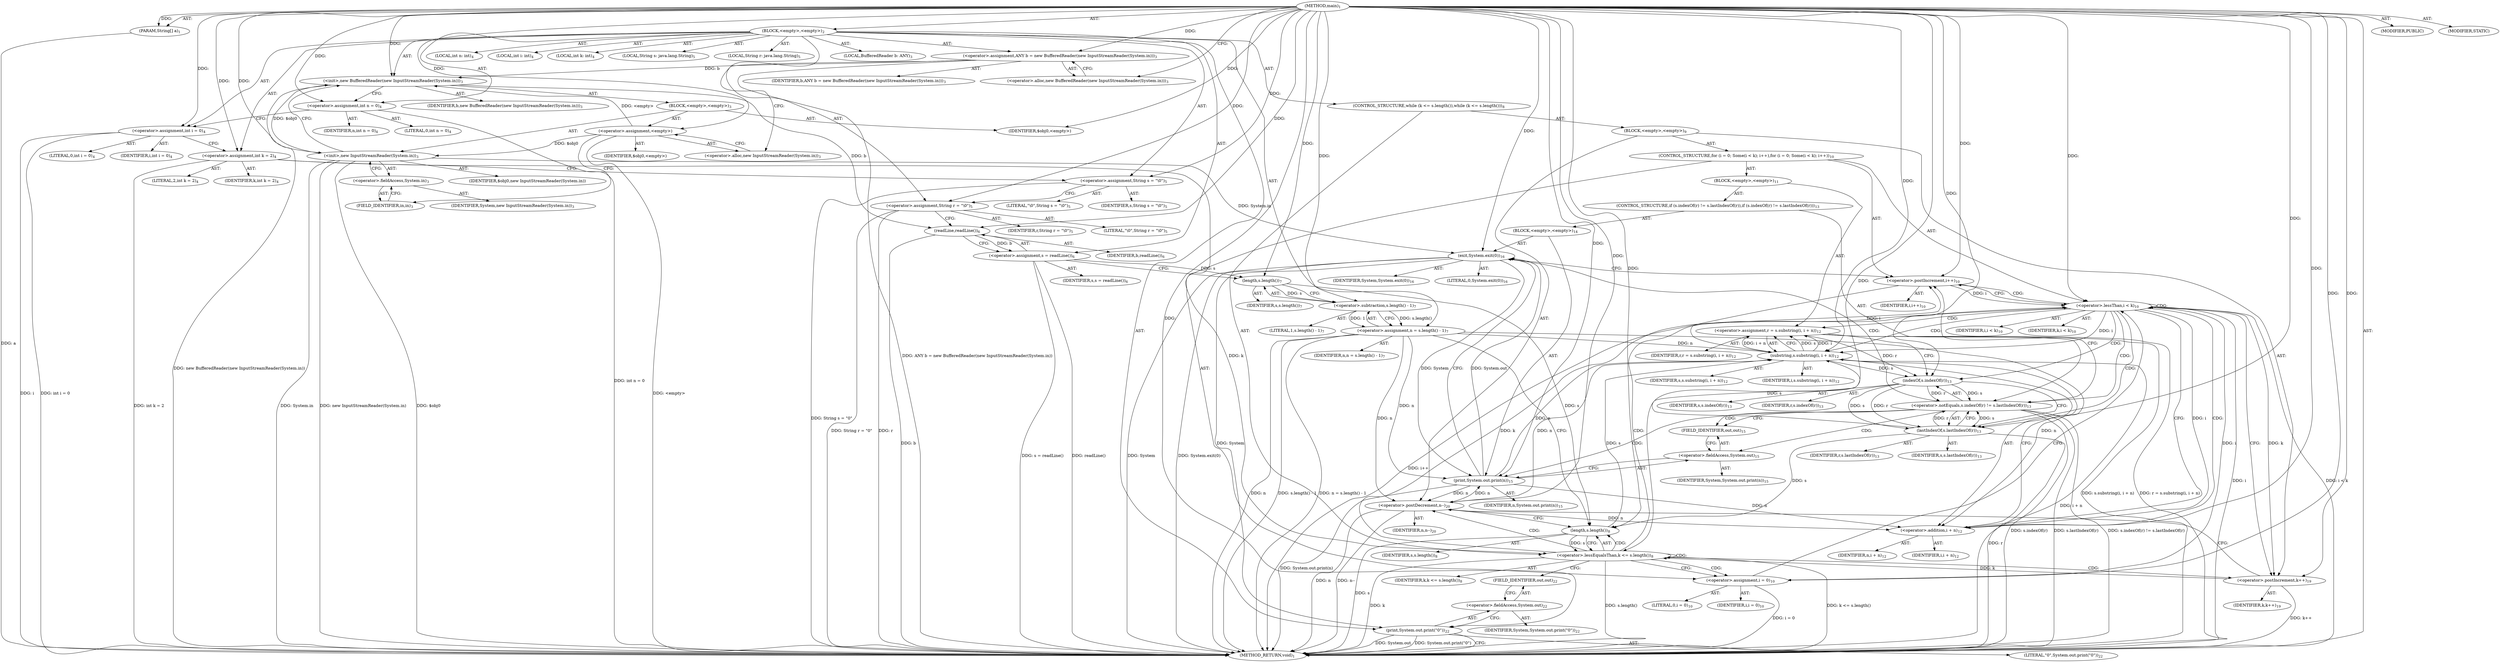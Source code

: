 digraph "main" {  
"19" [label = <(METHOD,main)<SUB>1</SUB>> ]
"20" [label = <(PARAM,String[] a)<SUB>1</SUB>> ]
"21" [label = <(BLOCK,&lt;empty&gt;,&lt;empty&gt;)<SUB>2</SUB>> ]
"4" [label = <(LOCAL,BufferedReader b: ANY)<SUB>3</SUB>> ]
"22" [label = <(&lt;operator&gt;.assignment,ANY b = new BufferedReader(new InputStreamReader(System.in)))<SUB>3</SUB>> ]
"23" [label = <(IDENTIFIER,b,ANY b = new BufferedReader(new InputStreamReader(System.in)))<SUB>3</SUB>> ]
"24" [label = <(&lt;operator&gt;.alloc,new BufferedReader(new InputStreamReader(System.in)))<SUB>3</SUB>> ]
"25" [label = <(&lt;init&gt;,new BufferedReader(new InputStreamReader(System.in)))<SUB>3</SUB>> ]
"3" [label = <(IDENTIFIER,b,new BufferedReader(new InputStreamReader(System.in)))<SUB>3</SUB>> ]
"26" [label = <(BLOCK,&lt;empty&gt;,&lt;empty&gt;)<SUB>3</SUB>> ]
"27" [label = <(&lt;operator&gt;.assignment,&lt;empty&gt;)> ]
"28" [label = <(IDENTIFIER,$obj0,&lt;empty&gt;)> ]
"29" [label = <(&lt;operator&gt;.alloc,new InputStreamReader(System.in))<SUB>3</SUB>> ]
"30" [label = <(&lt;init&gt;,new InputStreamReader(System.in))<SUB>3</SUB>> ]
"31" [label = <(IDENTIFIER,$obj0,new InputStreamReader(System.in))> ]
"32" [label = <(&lt;operator&gt;.fieldAccess,System.in)<SUB>3</SUB>> ]
"33" [label = <(IDENTIFIER,System,new InputStreamReader(System.in))<SUB>3</SUB>> ]
"34" [label = <(FIELD_IDENTIFIER,in,in)<SUB>3</SUB>> ]
"35" [label = <(IDENTIFIER,$obj0,&lt;empty&gt;)> ]
"36" [label = <(LOCAL,int n: int)<SUB>4</SUB>> ]
"37" [label = <(LOCAL,int i: int)<SUB>4</SUB>> ]
"38" [label = <(LOCAL,int k: int)<SUB>4</SUB>> ]
"39" [label = <(&lt;operator&gt;.assignment,int n = 0)<SUB>4</SUB>> ]
"40" [label = <(IDENTIFIER,n,int n = 0)<SUB>4</SUB>> ]
"41" [label = <(LITERAL,0,int n = 0)<SUB>4</SUB>> ]
"42" [label = <(&lt;operator&gt;.assignment,int i = 0)<SUB>4</SUB>> ]
"43" [label = <(IDENTIFIER,i,int i = 0)<SUB>4</SUB>> ]
"44" [label = <(LITERAL,0,int i = 0)<SUB>4</SUB>> ]
"45" [label = <(&lt;operator&gt;.assignment,int k = 2)<SUB>4</SUB>> ]
"46" [label = <(IDENTIFIER,k,int k = 2)<SUB>4</SUB>> ]
"47" [label = <(LITERAL,2,int k = 2)<SUB>4</SUB>> ]
"48" [label = <(LOCAL,String s: java.lang.String)<SUB>5</SUB>> ]
"49" [label = <(LOCAL,String r: java.lang.String)<SUB>5</SUB>> ]
"50" [label = <(&lt;operator&gt;.assignment,String s = &quot;\0&quot;)<SUB>5</SUB>> ]
"51" [label = <(IDENTIFIER,s,String s = &quot;\0&quot;)<SUB>5</SUB>> ]
"52" [label = <(LITERAL,&quot;\0&quot;,String s = &quot;\0&quot;)<SUB>5</SUB>> ]
"53" [label = <(&lt;operator&gt;.assignment,String r = &quot;\0&quot;)<SUB>5</SUB>> ]
"54" [label = <(IDENTIFIER,r,String r = &quot;\0&quot;)<SUB>5</SUB>> ]
"55" [label = <(LITERAL,&quot;\0&quot;,String r = &quot;\0&quot;)<SUB>5</SUB>> ]
"56" [label = <(&lt;operator&gt;.assignment,s = readLine())<SUB>6</SUB>> ]
"57" [label = <(IDENTIFIER,s,s = readLine())<SUB>6</SUB>> ]
"58" [label = <(readLine,readLine())<SUB>6</SUB>> ]
"59" [label = <(IDENTIFIER,b,readLine())<SUB>6</SUB>> ]
"60" [label = <(&lt;operator&gt;.assignment,n = s.length() - 1)<SUB>7</SUB>> ]
"61" [label = <(IDENTIFIER,n,n = s.length() - 1)<SUB>7</SUB>> ]
"62" [label = <(&lt;operator&gt;.subtraction,s.length() - 1)<SUB>7</SUB>> ]
"63" [label = <(length,s.length())<SUB>7</SUB>> ]
"64" [label = <(IDENTIFIER,s,s.length())<SUB>7</SUB>> ]
"65" [label = <(LITERAL,1,s.length() - 1)<SUB>7</SUB>> ]
"66" [label = <(CONTROL_STRUCTURE,while (k &lt;= s.length()),while (k &lt;= s.length()))<SUB>8</SUB>> ]
"67" [label = <(&lt;operator&gt;.lessEqualsThan,k &lt;= s.length())<SUB>8</SUB>> ]
"68" [label = <(IDENTIFIER,k,k &lt;= s.length())<SUB>8</SUB>> ]
"69" [label = <(length,s.length())<SUB>8</SUB>> ]
"70" [label = <(IDENTIFIER,s,s.length())<SUB>8</SUB>> ]
"71" [label = <(BLOCK,&lt;empty&gt;,&lt;empty&gt;)<SUB>9</SUB>> ]
"72" [label = <(CONTROL_STRUCTURE,for (i = 0; Some(i &lt; k); i++),for (i = 0; Some(i &lt; k); i++))<SUB>10</SUB>> ]
"73" [label = <(&lt;operator&gt;.assignment,i = 0)<SUB>10</SUB>> ]
"74" [label = <(IDENTIFIER,i,i = 0)<SUB>10</SUB>> ]
"75" [label = <(LITERAL,0,i = 0)<SUB>10</SUB>> ]
"76" [label = <(&lt;operator&gt;.lessThan,i &lt; k)<SUB>10</SUB>> ]
"77" [label = <(IDENTIFIER,i,i &lt; k)<SUB>10</SUB>> ]
"78" [label = <(IDENTIFIER,k,i &lt; k)<SUB>10</SUB>> ]
"79" [label = <(&lt;operator&gt;.postIncrement,i++)<SUB>10</SUB>> ]
"80" [label = <(IDENTIFIER,i,i++)<SUB>10</SUB>> ]
"81" [label = <(BLOCK,&lt;empty&gt;,&lt;empty&gt;)<SUB>11</SUB>> ]
"82" [label = <(&lt;operator&gt;.assignment,r = s.substring(i, i + n))<SUB>12</SUB>> ]
"83" [label = <(IDENTIFIER,r,r = s.substring(i, i + n))<SUB>12</SUB>> ]
"84" [label = <(substring,s.substring(i, i + n))<SUB>12</SUB>> ]
"85" [label = <(IDENTIFIER,s,s.substring(i, i + n))<SUB>12</SUB>> ]
"86" [label = <(IDENTIFIER,i,s.substring(i, i + n))<SUB>12</SUB>> ]
"87" [label = <(&lt;operator&gt;.addition,i + n)<SUB>12</SUB>> ]
"88" [label = <(IDENTIFIER,i,i + n)<SUB>12</SUB>> ]
"89" [label = <(IDENTIFIER,n,i + n)<SUB>12</SUB>> ]
"90" [label = <(CONTROL_STRUCTURE,if (s.indexOf(r) != s.lastIndexOf(r)),if (s.indexOf(r) != s.lastIndexOf(r)))<SUB>13</SUB>> ]
"91" [label = <(&lt;operator&gt;.notEquals,s.indexOf(r) != s.lastIndexOf(r))<SUB>13</SUB>> ]
"92" [label = <(indexOf,s.indexOf(r))<SUB>13</SUB>> ]
"93" [label = <(IDENTIFIER,s,s.indexOf(r))<SUB>13</SUB>> ]
"94" [label = <(IDENTIFIER,r,s.indexOf(r))<SUB>13</SUB>> ]
"95" [label = <(lastIndexOf,s.lastIndexOf(r))<SUB>13</SUB>> ]
"96" [label = <(IDENTIFIER,s,s.lastIndexOf(r))<SUB>13</SUB>> ]
"97" [label = <(IDENTIFIER,r,s.lastIndexOf(r))<SUB>13</SUB>> ]
"98" [label = <(BLOCK,&lt;empty&gt;,&lt;empty&gt;)<SUB>14</SUB>> ]
"99" [label = <(print,System.out.print(n))<SUB>15</SUB>> ]
"100" [label = <(&lt;operator&gt;.fieldAccess,System.out)<SUB>15</SUB>> ]
"101" [label = <(IDENTIFIER,System,System.out.print(n))<SUB>15</SUB>> ]
"102" [label = <(FIELD_IDENTIFIER,out,out)<SUB>15</SUB>> ]
"103" [label = <(IDENTIFIER,n,System.out.print(n))<SUB>15</SUB>> ]
"104" [label = <(exit,System.exit(0))<SUB>16</SUB>> ]
"105" [label = <(IDENTIFIER,System,System.exit(0))<SUB>16</SUB>> ]
"106" [label = <(LITERAL,0,System.exit(0))<SUB>16</SUB>> ]
"107" [label = <(&lt;operator&gt;.postIncrement,k++)<SUB>19</SUB>> ]
"108" [label = <(IDENTIFIER,k,k++)<SUB>19</SUB>> ]
"109" [label = <(&lt;operator&gt;.postDecrement,n--)<SUB>20</SUB>> ]
"110" [label = <(IDENTIFIER,n,n--)<SUB>20</SUB>> ]
"111" [label = <(print,System.out.print(&quot;0&quot;))<SUB>22</SUB>> ]
"112" [label = <(&lt;operator&gt;.fieldAccess,System.out)<SUB>22</SUB>> ]
"113" [label = <(IDENTIFIER,System,System.out.print(&quot;0&quot;))<SUB>22</SUB>> ]
"114" [label = <(FIELD_IDENTIFIER,out,out)<SUB>22</SUB>> ]
"115" [label = <(LITERAL,&quot;0&quot;,System.out.print(&quot;0&quot;))<SUB>22</SUB>> ]
"116" [label = <(MODIFIER,PUBLIC)> ]
"117" [label = <(MODIFIER,STATIC)> ]
"118" [label = <(METHOD_RETURN,void)<SUB>1</SUB>> ]
  "19" -> "20"  [ label = "AST: "] 
  "19" -> "21"  [ label = "AST: "] 
  "19" -> "116"  [ label = "AST: "] 
  "19" -> "117"  [ label = "AST: "] 
  "19" -> "118"  [ label = "AST: "] 
  "21" -> "4"  [ label = "AST: "] 
  "21" -> "22"  [ label = "AST: "] 
  "21" -> "25"  [ label = "AST: "] 
  "21" -> "36"  [ label = "AST: "] 
  "21" -> "37"  [ label = "AST: "] 
  "21" -> "38"  [ label = "AST: "] 
  "21" -> "39"  [ label = "AST: "] 
  "21" -> "42"  [ label = "AST: "] 
  "21" -> "45"  [ label = "AST: "] 
  "21" -> "48"  [ label = "AST: "] 
  "21" -> "49"  [ label = "AST: "] 
  "21" -> "50"  [ label = "AST: "] 
  "21" -> "53"  [ label = "AST: "] 
  "21" -> "56"  [ label = "AST: "] 
  "21" -> "60"  [ label = "AST: "] 
  "21" -> "66"  [ label = "AST: "] 
  "21" -> "111"  [ label = "AST: "] 
  "22" -> "23"  [ label = "AST: "] 
  "22" -> "24"  [ label = "AST: "] 
  "25" -> "3"  [ label = "AST: "] 
  "25" -> "26"  [ label = "AST: "] 
  "26" -> "27"  [ label = "AST: "] 
  "26" -> "30"  [ label = "AST: "] 
  "26" -> "35"  [ label = "AST: "] 
  "27" -> "28"  [ label = "AST: "] 
  "27" -> "29"  [ label = "AST: "] 
  "30" -> "31"  [ label = "AST: "] 
  "30" -> "32"  [ label = "AST: "] 
  "32" -> "33"  [ label = "AST: "] 
  "32" -> "34"  [ label = "AST: "] 
  "39" -> "40"  [ label = "AST: "] 
  "39" -> "41"  [ label = "AST: "] 
  "42" -> "43"  [ label = "AST: "] 
  "42" -> "44"  [ label = "AST: "] 
  "45" -> "46"  [ label = "AST: "] 
  "45" -> "47"  [ label = "AST: "] 
  "50" -> "51"  [ label = "AST: "] 
  "50" -> "52"  [ label = "AST: "] 
  "53" -> "54"  [ label = "AST: "] 
  "53" -> "55"  [ label = "AST: "] 
  "56" -> "57"  [ label = "AST: "] 
  "56" -> "58"  [ label = "AST: "] 
  "58" -> "59"  [ label = "AST: "] 
  "60" -> "61"  [ label = "AST: "] 
  "60" -> "62"  [ label = "AST: "] 
  "62" -> "63"  [ label = "AST: "] 
  "62" -> "65"  [ label = "AST: "] 
  "63" -> "64"  [ label = "AST: "] 
  "66" -> "67"  [ label = "AST: "] 
  "66" -> "71"  [ label = "AST: "] 
  "67" -> "68"  [ label = "AST: "] 
  "67" -> "69"  [ label = "AST: "] 
  "69" -> "70"  [ label = "AST: "] 
  "71" -> "72"  [ label = "AST: "] 
  "71" -> "107"  [ label = "AST: "] 
  "71" -> "109"  [ label = "AST: "] 
  "72" -> "73"  [ label = "AST: "] 
  "72" -> "76"  [ label = "AST: "] 
  "72" -> "79"  [ label = "AST: "] 
  "72" -> "81"  [ label = "AST: "] 
  "73" -> "74"  [ label = "AST: "] 
  "73" -> "75"  [ label = "AST: "] 
  "76" -> "77"  [ label = "AST: "] 
  "76" -> "78"  [ label = "AST: "] 
  "79" -> "80"  [ label = "AST: "] 
  "81" -> "82"  [ label = "AST: "] 
  "81" -> "90"  [ label = "AST: "] 
  "82" -> "83"  [ label = "AST: "] 
  "82" -> "84"  [ label = "AST: "] 
  "84" -> "85"  [ label = "AST: "] 
  "84" -> "86"  [ label = "AST: "] 
  "84" -> "87"  [ label = "AST: "] 
  "87" -> "88"  [ label = "AST: "] 
  "87" -> "89"  [ label = "AST: "] 
  "90" -> "91"  [ label = "AST: "] 
  "90" -> "98"  [ label = "AST: "] 
  "91" -> "92"  [ label = "AST: "] 
  "91" -> "95"  [ label = "AST: "] 
  "92" -> "93"  [ label = "AST: "] 
  "92" -> "94"  [ label = "AST: "] 
  "95" -> "96"  [ label = "AST: "] 
  "95" -> "97"  [ label = "AST: "] 
  "98" -> "99"  [ label = "AST: "] 
  "98" -> "104"  [ label = "AST: "] 
  "99" -> "100"  [ label = "AST: "] 
  "99" -> "103"  [ label = "AST: "] 
  "100" -> "101"  [ label = "AST: "] 
  "100" -> "102"  [ label = "AST: "] 
  "104" -> "105"  [ label = "AST: "] 
  "104" -> "106"  [ label = "AST: "] 
  "107" -> "108"  [ label = "AST: "] 
  "109" -> "110"  [ label = "AST: "] 
  "111" -> "112"  [ label = "AST: "] 
  "111" -> "115"  [ label = "AST: "] 
  "112" -> "113"  [ label = "AST: "] 
  "112" -> "114"  [ label = "AST: "] 
  "22" -> "29"  [ label = "CFG: "] 
  "25" -> "39"  [ label = "CFG: "] 
  "39" -> "42"  [ label = "CFG: "] 
  "42" -> "45"  [ label = "CFG: "] 
  "45" -> "50"  [ label = "CFG: "] 
  "50" -> "53"  [ label = "CFG: "] 
  "53" -> "58"  [ label = "CFG: "] 
  "56" -> "63"  [ label = "CFG: "] 
  "60" -> "69"  [ label = "CFG: "] 
  "111" -> "118"  [ label = "CFG: "] 
  "24" -> "22"  [ label = "CFG: "] 
  "58" -> "56"  [ label = "CFG: "] 
  "62" -> "60"  [ label = "CFG: "] 
  "67" -> "73"  [ label = "CFG: "] 
  "67" -> "114"  [ label = "CFG: "] 
  "112" -> "111"  [ label = "CFG: "] 
  "27" -> "34"  [ label = "CFG: "] 
  "30" -> "25"  [ label = "CFG: "] 
  "63" -> "62"  [ label = "CFG: "] 
  "69" -> "67"  [ label = "CFG: "] 
  "107" -> "109"  [ label = "CFG: "] 
  "109" -> "69"  [ label = "CFG: "] 
  "114" -> "112"  [ label = "CFG: "] 
  "29" -> "27"  [ label = "CFG: "] 
  "32" -> "30"  [ label = "CFG: "] 
  "73" -> "76"  [ label = "CFG: "] 
  "76" -> "87"  [ label = "CFG: "] 
  "76" -> "107"  [ label = "CFG: "] 
  "79" -> "76"  [ label = "CFG: "] 
  "34" -> "32"  [ label = "CFG: "] 
  "82" -> "92"  [ label = "CFG: "] 
  "84" -> "82"  [ label = "CFG: "] 
  "91" -> "102"  [ label = "CFG: "] 
  "91" -> "79"  [ label = "CFG: "] 
  "87" -> "84"  [ label = "CFG: "] 
  "92" -> "95"  [ label = "CFG: "] 
  "95" -> "91"  [ label = "CFG: "] 
  "99" -> "104"  [ label = "CFG: "] 
  "104" -> "79"  [ label = "CFG: "] 
  "100" -> "99"  [ label = "CFG: "] 
  "102" -> "100"  [ label = "CFG: "] 
  "19" -> "24"  [ label = "CFG: "] 
  "20" -> "118"  [ label = "DDG: a"] 
  "22" -> "118"  [ label = "DDG: ANY b = new BufferedReader(new InputStreamReader(System.in))"] 
  "27" -> "118"  [ label = "DDG: &lt;empty&gt;"] 
  "30" -> "118"  [ label = "DDG: $obj0"] 
  "30" -> "118"  [ label = "DDG: System.in"] 
  "30" -> "118"  [ label = "DDG: new InputStreamReader(System.in)"] 
  "25" -> "118"  [ label = "DDG: new BufferedReader(new InputStreamReader(System.in))"] 
  "39" -> "118"  [ label = "DDG: int n = 0"] 
  "42" -> "118"  [ label = "DDG: i"] 
  "42" -> "118"  [ label = "DDG: int i = 0"] 
  "45" -> "118"  [ label = "DDG: int k = 2"] 
  "50" -> "118"  [ label = "DDG: String s = &quot;\0&quot;"] 
  "53" -> "118"  [ label = "DDG: r"] 
  "53" -> "118"  [ label = "DDG: String r = &quot;\0&quot;"] 
  "58" -> "118"  [ label = "DDG: b"] 
  "56" -> "118"  [ label = "DDG: readLine()"] 
  "56" -> "118"  [ label = "DDG: s = readLine()"] 
  "60" -> "118"  [ label = "DDG: n"] 
  "60" -> "118"  [ label = "DDG: s.length() - 1"] 
  "60" -> "118"  [ label = "DDG: n = s.length() - 1"] 
  "67" -> "118"  [ label = "DDG: k"] 
  "69" -> "118"  [ label = "DDG: s"] 
  "67" -> "118"  [ label = "DDG: s.length()"] 
  "67" -> "118"  [ label = "DDG: k &lt;= s.length()"] 
  "111" -> "118"  [ label = "DDG: System.out"] 
  "111" -> "118"  [ label = "DDG: System.out.print(&quot;0&quot;)"] 
  "73" -> "118"  [ label = "DDG: i = 0"] 
  "76" -> "118"  [ label = "DDG: i"] 
  "76" -> "118"  [ label = "DDG: i &lt; k"] 
  "107" -> "118"  [ label = "DDG: k++"] 
  "109" -> "118"  [ label = "DDG: n"] 
  "109" -> "118"  [ label = "DDG: n--"] 
  "84" -> "118"  [ label = "DDG: i + n"] 
  "82" -> "118"  [ label = "DDG: s.substring(i, i + n)"] 
  "82" -> "118"  [ label = "DDG: r = s.substring(i, i + n)"] 
  "91" -> "118"  [ label = "DDG: s.indexOf(r)"] 
  "95" -> "118"  [ label = "DDG: r"] 
  "91" -> "118"  [ label = "DDG: s.lastIndexOf(r)"] 
  "91" -> "118"  [ label = "DDG: s.indexOf(r) != s.lastIndexOf(r)"] 
  "99" -> "118"  [ label = "DDG: System.out.print(n)"] 
  "104" -> "118"  [ label = "DDG: System"] 
  "104" -> "118"  [ label = "DDG: System.exit(0)"] 
  "79" -> "118"  [ label = "DDG: i++"] 
  "19" -> "20"  [ label = "DDG: "] 
  "19" -> "22"  [ label = "DDG: "] 
  "19" -> "39"  [ label = "DDG: "] 
  "19" -> "42"  [ label = "DDG: "] 
  "19" -> "45"  [ label = "DDG: "] 
  "19" -> "50"  [ label = "DDG: "] 
  "19" -> "53"  [ label = "DDG: "] 
  "58" -> "56"  [ label = "DDG: b"] 
  "62" -> "60"  [ label = "DDG: s.length()"] 
  "62" -> "60"  [ label = "DDG: 1"] 
  "22" -> "25"  [ label = "DDG: b"] 
  "19" -> "25"  [ label = "DDG: "] 
  "27" -> "25"  [ label = "DDG: &lt;empty&gt;"] 
  "30" -> "25"  [ label = "DDG: $obj0"] 
  "104" -> "111"  [ label = "DDG: System"] 
  "19" -> "111"  [ label = "DDG: "] 
  "19" -> "27"  [ label = "DDG: "] 
  "19" -> "35"  [ label = "DDG: "] 
  "25" -> "58"  [ label = "DDG: b"] 
  "19" -> "58"  [ label = "DDG: "] 
  "63" -> "62"  [ label = "DDG: s"] 
  "19" -> "62"  [ label = "DDG: "] 
  "45" -> "67"  [ label = "DDG: k"] 
  "107" -> "67"  [ label = "DDG: k"] 
  "19" -> "67"  [ label = "DDG: "] 
  "69" -> "67"  [ label = "DDG: s"] 
  "27" -> "30"  [ label = "DDG: $obj0"] 
  "19" -> "30"  [ label = "DDG: "] 
  "56" -> "63"  [ label = "DDG: s"] 
  "19" -> "63"  [ label = "DDG: "] 
  "63" -> "69"  [ label = "DDG: s"] 
  "95" -> "69"  [ label = "DDG: s"] 
  "19" -> "69"  [ label = "DDG: "] 
  "19" -> "73"  [ label = "DDG: "] 
  "76" -> "107"  [ label = "DDG: k"] 
  "19" -> "107"  [ label = "DDG: "] 
  "60" -> "109"  [ label = "DDG: n"] 
  "99" -> "109"  [ label = "DDG: n"] 
  "19" -> "109"  [ label = "DDG: "] 
  "73" -> "76"  [ label = "DDG: i"] 
  "79" -> "76"  [ label = "DDG: i"] 
  "19" -> "76"  [ label = "DDG: "] 
  "67" -> "76"  [ label = "DDG: k"] 
  "84" -> "79"  [ label = "DDG: i"] 
  "19" -> "79"  [ label = "DDG: "] 
  "84" -> "82"  [ label = "DDG: s"] 
  "84" -> "82"  [ label = "DDG: i"] 
  "84" -> "82"  [ label = "DDG: i + n"] 
  "69" -> "84"  [ label = "DDG: s"] 
  "95" -> "84"  [ label = "DDG: s"] 
  "19" -> "84"  [ label = "DDG: "] 
  "76" -> "84"  [ label = "DDG: i"] 
  "60" -> "84"  [ label = "DDG: n"] 
  "109" -> "84"  [ label = "DDG: n"] 
  "99" -> "84"  [ label = "DDG: n"] 
  "92" -> "91"  [ label = "DDG: s"] 
  "92" -> "91"  [ label = "DDG: r"] 
  "95" -> "91"  [ label = "DDG: s"] 
  "95" -> "91"  [ label = "DDG: r"] 
  "76" -> "87"  [ label = "DDG: i"] 
  "19" -> "87"  [ label = "DDG: "] 
  "60" -> "87"  [ label = "DDG: n"] 
  "109" -> "87"  [ label = "DDG: n"] 
  "99" -> "87"  [ label = "DDG: n"] 
  "84" -> "92"  [ label = "DDG: s"] 
  "19" -> "92"  [ label = "DDG: "] 
  "82" -> "92"  [ label = "DDG: r"] 
  "92" -> "95"  [ label = "DDG: s"] 
  "19" -> "95"  [ label = "DDG: "] 
  "92" -> "95"  [ label = "DDG: r"] 
  "104" -> "99"  [ label = "DDG: System"] 
  "19" -> "99"  [ label = "DDG: "] 
  "60" -> "99"  [ label = "DDG: n"] 
  "109" -> "99"  [ label = "DDG: n"] 
  "30" -> "104"  [ label = "DDG: System.in"] 
  "99" -> "104"  [ label = "DDG: System.out"] 
  "19" -> "104"  [ label = "DDG: "] 
  "67" -> "107"  [ label = "CDG: "] 
  "67" -> "73"  [ label = "CDG: "] 
  "67" -> "69"  [ label = "CDG: "] 
  "67" -> "67"  [ label = "CDG: "] 
  "67" -> "76"  [ label = "CDG: "] 
  "67" -> "109"  [ label = "CDG: "] 
  "76" -> "84"  [ label = "CDG: "] 
  "76" -> "95"  [ label = "CDG: "] 
  "76" -> "92"  [ label = "CDG: "] 
  "76" -> "76"  [ label = "CDG: "] 
  "76" -> "87"  [ label = "CDG: "] 
  "76" -> "91"  [ label = "CDG: "] 
  "76" -> "82"  [ label = "CDG: "] 
  "76" -> "79"  [ label = "CDG: "] 
  "91" -> "99"  [ label = "CDG: "] 
  "91" -> "100"  [ label = "CDG: "] 
  "91" -> "102"  [ label = "CDG: "] 
  "91" -> "104"  [ label = "CDG: "] 
}

